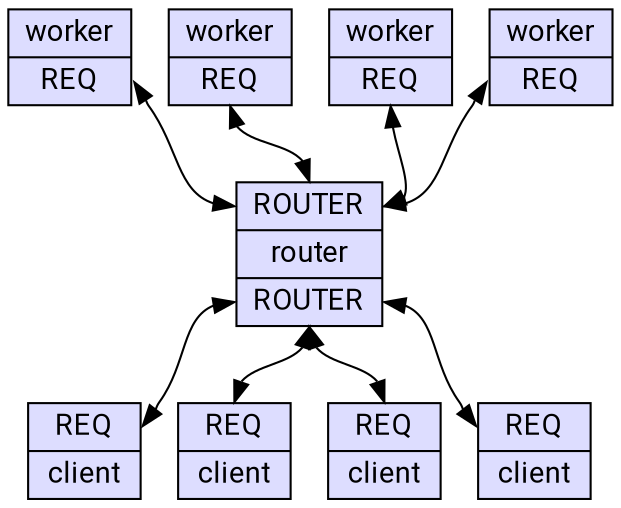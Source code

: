 digraph G {
    graph [bgcolor=transparent];
    node [shape=record, style=filled, fillcolor="#ddddff",
          fontname=Roboto, fontsize=14];

    worker1 [label="{<t>worker|<q>REQ}"];
    worker2 [label="{<t>worker|<q>REQ}"];
    worker3 [label="{<t>worker|<q>REQ}"];
    worker4 [label="{<t>worker|<q>REQ}"];
    router [label="{<back>ROUTER|<t>router|<front>ROUTER}"];
    client1 [label="{<q>REQ|<t>client}"];
    client2 [label="{<q>REQ|<t>client}"];
    client3 [label="{<q>REQ|<t>client}"];
    client4 [label="{<q>REQ|<t>client}"];

    worker1:q->router:back [dir=both];
    worker2:q->router:back [dir=both];
    worker3:q->router:back [dir=both];
    worker4:q->router:back [dir=both];
    router:front->client1:q [dir=both];
    router:front->client2:q [dir=both];
    router:front->client3:q [dir=both];
    router:front->client4:q [dir=both];
}
